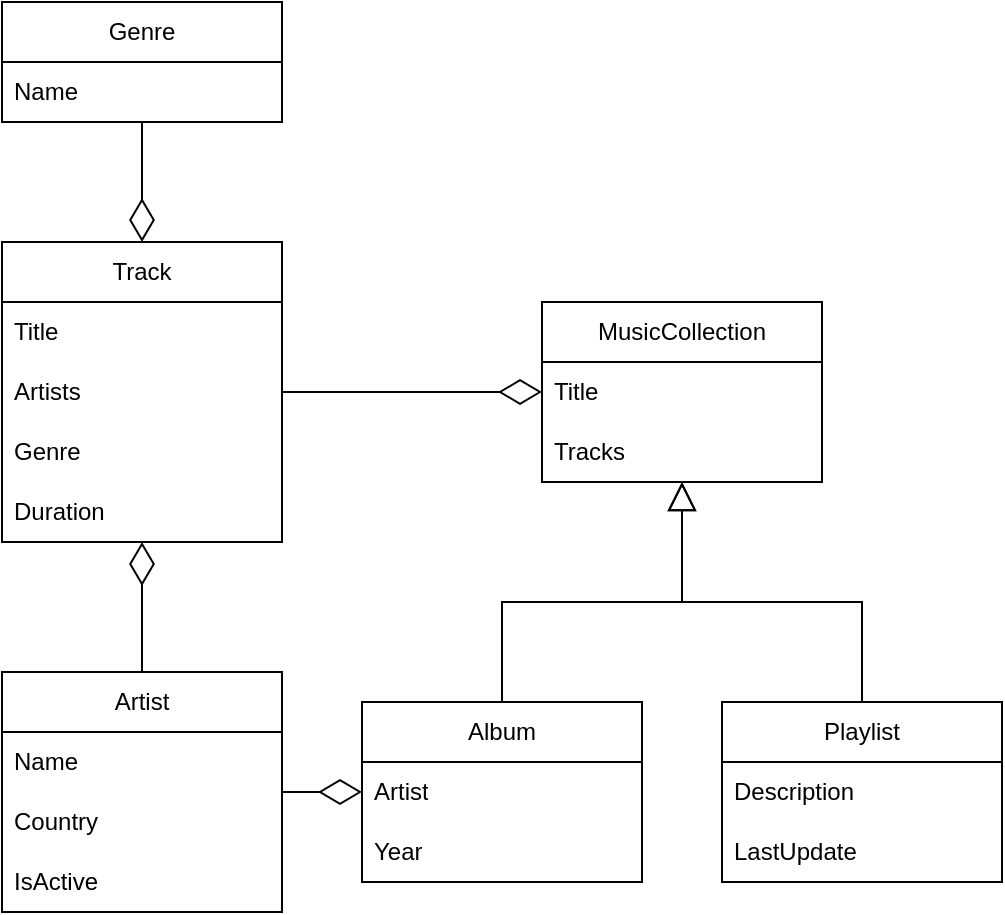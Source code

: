 <mxfile version="24.7.7">
  <diagram name="Страница — 1" id="n6Mj6e8x1gyzsDT9wp7i">
    <mxGraphModel dx="954" dy="1832" grid="1" gridSize="10" guides="1" tooltips="1" connect="1" arrows="1" fold="1" page="1" pageScale="1" pageWidth="827" pageHeight="1169" math="0" shadow="0">
      <root>
        <mxCell id="0" />
        <mxCell id="1" parent="0" />
        <mxCell id="PhNxPDYES73MOcPzw-PY-16" style="edgeStyle=orthogonalEdgeStyle;rounded=0;orthogonalLoop=1;jettySize=auto;html=1;endArrow=block;endFill=0;endSize=12;" edge="1" parent="1" source="PhNxPDYES73MOcPzw-PY-3" target="PhNxPDYES73MOcPzw-PY-11">
          <mxGeometry relative="1" as="geometry" />
        </mxCell>
        <mxCell id="PhNxPDYES73MOcPzw-PY-3" value="Playlist" style="swimlane;fontStyle=0;childLayout=stackLayout;horizontal=1;startSize=30;horizontalStack=0;resizeParent=1;resizeParentMax=0;resizeLast=0;collapsible=1;marginBottom=0;whiteSpace=wrap;html=1;" vertex="1" parent="1">
          <mxGeometry x="390" y="250" width="140" height="90" as="geometry" />
        </mxCell>
        <mxCell id="PhNxPDYES73MOcPzw-PY-6" value="Description" style="text;strokeColor=none;fillColor=none;align=left;verticalAlign=middle;spacingLeft=4;spacingRight=4;overflow=hidden;points=[[0,0.5],[1,0.5]];portConstraint=eastwest;rotatable=0;whiteSpace=wrap;html=1;" vertex="1" parent="PhNxPDYES73MOcPzw-PY-3">
          <mxGeometry y="30" width="140" height="30" as="geometry" />
        </mxCell>
        <mxCell id="PhNxPDYES73MOcPzw-PY-29" value="LastUpdate" style="text;strokeColor=none;fillColor=none;align=left;verticalAlign=middle;spacingLeft=4;spacingRight=4;overflow=hidden;points=[[0,0.5],[1,0.5]];portConstraint=eastwest;rotatable=0;whiteSpace=wrap;html=1;" vertex="1" parent="PhNxPDYES73MOcPzw-PY-3">
          <mxGeometry y="60" width="140" height="30" as="geometry" />
        </mxCell>
        <mxCell id="PhNxPDYES73MOcPzw-PY-15" style="edgeStyle=orthogonalEdgeStyle;rounded=0;orthogonalLoop=1;jettySize=auto;html=1;endArrow=block;endFill=0;endSize=12;" edge="1" parent="1" source="PhNxPDYES73MOcPzw-PY-7" target="PhNxPDYES73MOcPzw-PY-11">
          <mxGeometry relative="1" as="geometry" />
        </mxCell>
        <mxCell id="PhNxPDYES73MOcPzw-PY-7" value="Album" style="swimlane;fontStyle=0;childLayout=stackLayout;horizontal=1;startSize=30;horizontalStack=0;resizeParent=1;resizeParentMax=0;resizeLast=0;collapsible=1;marginBottom=0;whiteSpace=wrap;html=1;" vertex="1" parent="1">
          <mxGeometry x="210" y="250" width="140" height="90" as="geometry" />
        </mxCell>
        <mxCell id="PhNxPDYES73MOcPzw-PY-25" value="Artist" style="text;strokeColor=none;fillColor=none;align=left;verticalAlign=middle;spacingLeft=4;spacingRight=4;overflow=hidden;points=[[0,0.5],[1,0.5]];portConstraint=eastwest;rotatable=0;whiteSpace=wrap;html=1;" vertex="1" parent="PhNxPDYES73MOcPzw-PY-7">
          <mxGeometry y="30" width="140" height="30" as="geometry" />
        </mxCell>
        <mxCell id="PhNxPDYES73MOcPzw-PY-38" value="Year" style="text;strokeColor=none;fillColor=none;align=left;verticalAlign=middle;spacingLeft=4;spacingRight=4;overflow=hidden;points=[[0,0.5],[1,0.5]];portConstraint=eastwest;rotatable=0;whiteSpace=wrap;html=1;" vertex="1" parent="PhNxPDYES73MOcPzw-PY-7">
          <mxGeometry y="60" width="140" height="30" as="geometry" />
        </mxCell>
        <mxCell id="PhNxPDYES73MOcPzw-PY-11" value="MusicCollection" style="swimlane;fontStyle=0;childLayout=stackLayout;horizontal=1;startSize=30;horizontalStack=0;resizeParent=1;resizeParentMax=0;resizeLast=0;collapsible=1;marginBottom=0;whiteSpace=wrap;html=1;" vertex="1" parent="1">
          <mxGeometry x="300" y="50" width="140" height="90" as="geometry" />
        </mxCell>
        <mxCell id="PhNxPDYES73MOcPzw-PY-12" value="Title" style="text;strokeColor=none;fillColor=none;align=left;verticalAlign=middle;spacingLeft=4;spacingRight=4;overflow=hidden;points=[[0,0.5],[1,0.5]];portConstraint=eastwest;rotatable=0;whiteSpace=wrap;html=1;" vertex="1" parent="PhNxPDYES73MOcPzw-PY-11">
          <mxGeometry y="30" width="140" height="30" as="geometry" />
        </mxCell>
        <mxCell id="PhNxPDYES73MOcPzw-PY-13" value="Tracks" style="text;strokeColor=none;fillColor=none;align=left;verticalAlign=middle;spacingLeft=4;spacingRight=4;overflow=hidden;points=[[0,0.5],[1,0.5]];portConstraint=eastwest;rotatable=0;whiteSpace=wrap;html=1;" vertex="1" parent="PhNxPDYES73MOcPzw-PY-11">
          <mxGeometry y="60" width="140" height="30" as="geometry" />
        </mxCell>
        <mxCell id="PhNxPDYES73MOcPzw-PY-26" style="edgeStyle=orthogonalEdgeStyle;rounded=0;orthogonalLoop=1;jettySize=auto;html=1;endArrow=diamondThin;endFill=0;endSize=19;" edge="1" parent="1" source="PhNxPDYES73MOcPzw-PY-17" target="PhNxPDYES73MOcPzw-PY-11">
          <mxGeometry relative="1" as="geometry" />
        </mxCell>
        <mxCell id="PhNxPDYES73MOcPzw-PY-17" value="Track" style="swimlane;fontStyle=0;childLayout=stackLayout;horizontal=1;startSize=30;horizontalStack=0;resizeParent=1;resizeParentMax=0;resizeLast=0;collapsible=1;marginBottom=0;whiteSpace=wrap;html=1;" vertex="1" parent="1">
          <mxGeometry x="30" y="20" width="140" height="150" as="geometry" />
        </mxCell>
        <mxCell id="PhNxPDYES73MOcPzw-PY-18" value="Title" style="text;strokeColor=none;fillColor=none;align=left;verticalAlign=middle;spacingLeft=4;spacingRight=4;overflow=hidden;points=[[0,0.5],[1,0.5]];portConstraint=eastwest;rotatable=0;whiteSpace=wrap;html=1;" vertex="1" parent="PhNxPDYES73MOcPzw-PY-17">
          <mxGeometry y="30" width="140" height="30" as="geometry" />
        </mxCell>
        <mxCell id="PhNxPDYES73MOcPzw-PY-10" value="Artists" style="text;strokeColor=none;fillColor=none;align=left;verticalAlign=middle;spacingLeft=4;spacingRight=4;overflow=hidden;points=[[0,0.5],[1,0.5]];portConstraint=eastwest;rotatable=0;whiteSpace=wrap;html=1;" vertex="1" parent="PhNxPDYES73MOcPzw-PY-17">
          <mxGeometry y="60" width="140" height="30" as="geometry" />
        </mxCell>
        <mxCell id="PhNxPDYES73MOcPzw-PY-20" value="Genre" style="text;strokeColor=none;fillColor=none;align=left;verticalAlign=middle;spacingLeft=4;spacingRight=4;overflow=hidden;points=[[0,0.5],[1,0.5]];portConstraint=eastwest;rotatable=0;whiteSpace=wrap;html=1;" vertex="1" parent="PhNxPDYES73MOcPzw-PY-17">
          <mxGeometry y="90" width="140" height="30" as="geometry" />
        </mxCell>
        <mxCell id="PhNxPDYES73MOcPzw-PY-44" value="Duration" style="text;strokeColor=none;fillColor=none;align=left;verticalAlign=middle;spacingLeft=4;spacingRight=4;overflow=hidden;points=[[0,0.5],[1,0.5]];portConstraint=eastwest;rotatable=0;whiteSpace=wrap;html=1;" vertex="1" parent="PhNxPDYES73MOcPzw-PY-17">
          <mxGeometry y="120" width="140" height="30" as="geometry" />
        </mxCell>
        <mxCell id="PhNxPDYES73MOcPzw-PY-28" style="edgeStyle=orthogonalEdgeStyle;rounded=0;orthogonalLoop=1;jettySize=auto;html=1;endArrow=diamondThin;endFill=0;endSize=19;" edge="1" parent="1" source="PhNxPDYES73MOcPzw-PY-21" target="PhNxPDYES73MOcPzw-PY-7">
          <mxGeometry relative="1" as="geometry" />
        </mxCell>
        <mxCell id="PhNxPDYES73MOcPzw-PY-21" value="Artist" style="swimlane;fontStyle=0;childLayout=stackLayout;horizontal=1;startSize=30;horizontalStack=0;resizeParent=1;resizeParentMax=0;resizeLast=0;collapsible=1;marginBottom=0;whiteSpace=wrap;html=1;" vertex="1" parent="1">
          <mxGeometry x="30" y="235" width="140" height="120" as="geometry" />
        </mxCell>
        <mxCell id="PhNxPDYES73MOcPzw-PY-22" value="Name" style="text;strokeColor=none;fillColor=none;align=left;verticalAlign=middle;spacingLeft=4;spacingRight=4;overflow=hidden;points=[[0,0.5],[1,0.5]];portConstraint=eastwest;rotatable=0;whiteSpace=wrap;html=1;" vertex="1" parent="PhNxPDYES73MOcPzw-PY-21">
          <mxGeometry y="30" width="140" height="30" as="geometry" />
        </mxCell>
        <mxCell id="PhNxPDYES73MOcPzw-PY-23" value="Country" style="text;strokeColor=none;fillColor=none;align=left;verticalAlign=middle;spacingLeft=4;spacingRight=4;overflow=hidden;points=[[0,0.5],[1,0.5]];portConstraint=eastwest;rotatable=0;whiteSpace=wrap;html=1;" vertex="1" parent="PhNxPDYES73MOcPzw-PY-21">
          <mxGeometry y="60" width="140" height="30" as="geometry" />
        </mxCell>
        <mxCell id="PhNxPDYES73MOcPzw-PY-24" value="IsActive" style="text;strokeColor=none;fillColor=none;align=left;verticalAlign=middle;spacingLeft=4;spacingRight=4;overflow=hidden;points=[[0,0.5],[1,0.5]];portConstraint=eastwest;rotatable=0;whiteSpace=wrap;html=1;" vertex="1" parent="PhNxPDYES73MOcPzw-PY-21">
          <mxGeometry y="90" width="140" height="30" as="geometry" />
        </mxCell>
        <mxCell id="PhNxPDYES73MOcPzw-PY-39" style="edgeStyle=orthogonalEdgeStyle;rounded=0;orthogonalLoop=1;jettySize=auto;html=1;endArrow=diamondThin;endFill=0;endSize=19;" edge="1" parent="1" source="PhNxPDYES73MOcPzw-PY-21" target="PhNxPDYES73MOcPzw-PY-17">
          <mxGeometry relative="1" as="geometry">
            <mxPoint x="180" y="285" as="sourcePoint" />
            <mxPoint x="220" y="285" as="targetPoint" />
          </mxGeometry>
        </mxCell>
        <mxCell id="PhNxPDYES73MOcPzw-PY-40" value="Genre" style="swimlane;fontStyle=0;childLayout=stackLayout;horizontal=1;startSize=30;horizontalStack=0;resizeParent=1;resizeParentMax=0;resizeLast=0;collapsible=1;marginBottom=0;whiteSpace=wrap;html=1;" vertex="1" parent="1">
          <mxGeometry x="30" y="-100" width="140" height="60" as="geometry" />
        </mxCell>
        <mxCell id="PhNxPDYES73MOcPzw-PY-41" value="Name" style="text;strokeColor=none;fillColor=none;align=left;verticalAlign=middle;spacingLeft=4;spacingRight=4;overflow=hidden;points=[[0,0.5],[1,0.5]];portConstraint=eastwest;rotatable=0;whiteSpace=wrap;html=1;" vertex="1" parent="PhNxPDYES73MOcPzw-PY-40">
          <mxGeometry y="30" width="140" height="30" as="geometry" />
        </mxCell>
        <mxCell id="PhNxPDYES73MOcPzw-PY-45" style="edgeStyle=orthogonalEdgeStyle;rounded=0;orthogonalLoop=1;jettySize=auto;html=1;endArrow=diamondThin;endFill=0;endSize=19;" edge="1" parent="1" source="PhNxPDYES73MOcPzw-PY-40" target="PhNxPDYES73MOcPzw-PY-17">
          <mxGeometry relative="1" as="geometry">
            <mxPoint x="110" y="245" as="sourcePoint" />
            <mxPoint x="110" y="180" as="targetPoint" />
          </mxGeometry>
        </mxCell>
      </root>
    </mxGraphModel>
  </diagram>
</mxfile>
